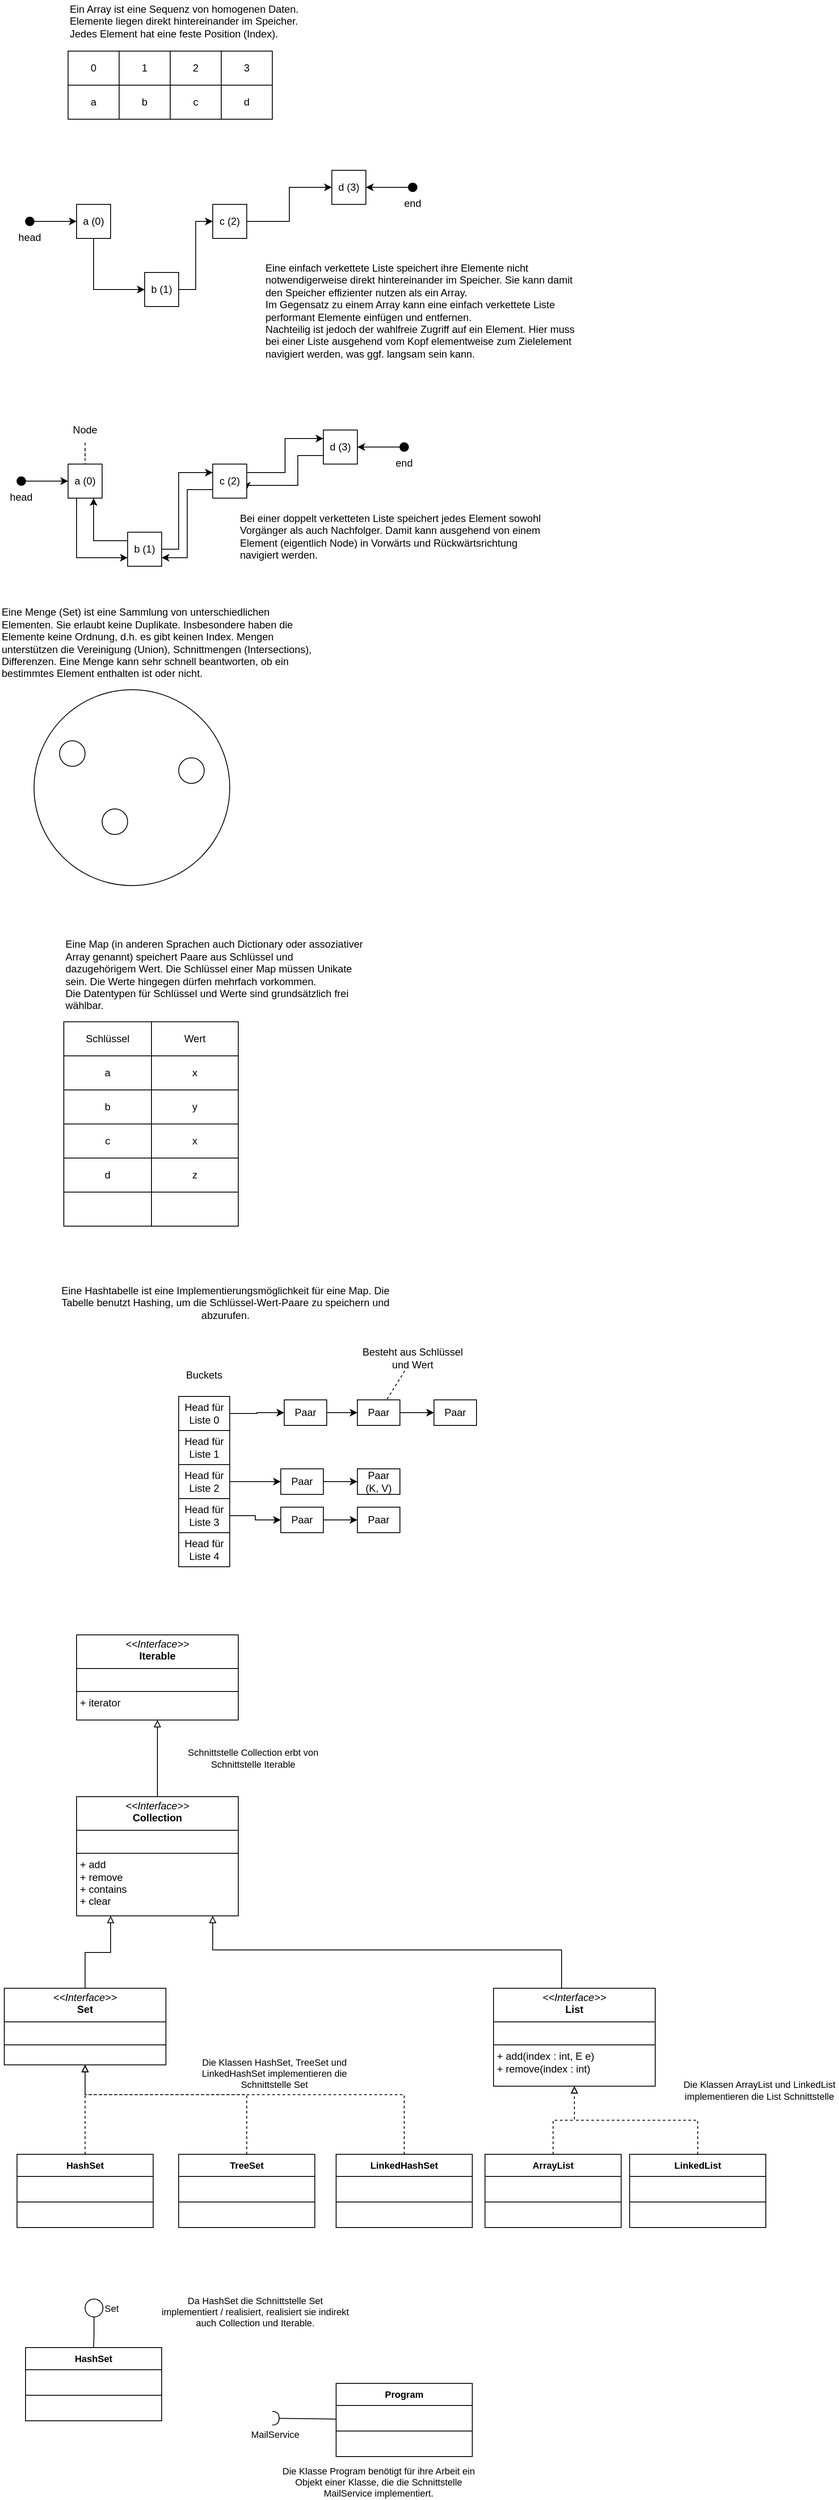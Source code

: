 <mxfile version="24.7.8">
  <diagram name="Seite-1" id="EKNUCpUmMVCQX8C7u6C_">
    <mxGraphModel dx="989" dy="582" grid="1" gridSize="10" guides="1" tooltips="1" connect="1" arrows="1" fold="1" page="1" pageScale="1" pageWidth="827" pageHeight="1169" math="0" shadow="0">
      <root>
        <mxCell id="0" />
        <mxCell id="1" parent="0" />
        <mxCell id="zMDpEvAzNQSjg4yilZek-1" value="" style="shape=table;startSize=0;container=1;collapsible=0;childLayout=tableLayout;" parent="1" vertex="1">
          <mxGeometry x="110" y="140" width="240" height="80" as="geometry" />
        </mxCell>
        <mxCell id="zMDpEvAzNQSjg4yilZek-7" style="shape=tableRow;horizontal=0;startSize=0;swimlaneHead=0;swimlaneBody=0;strokeColor=inherit;top=0;left=0;bottom=0;right=0;collapsible=0;dropTarget=0;fillColor=none;points=[[0,0.5],[1,0.5]];portConstraint=eastwest;" parent="zMDpEvAzNQSjg4yilZek-1" vertex="1">
          <mxGeometry width="240" height="40" as="geometry" />
        </mxCell>
        <mxCell id="zMDpEvAzNQSjg4yilZek-8" value="0" style="shape=partialRectangle;html=1;whiteSpace=wrap;connectable=0;strokeColor=inherit;overflow=hidden;fillColor=none;top=0;left=0;bottom=0;right=0;pointerEvents=1;" parent="zMDpEvAzNQSjg4yilZek-7" vertex="1">
          <mxGeometry width="60" height="40" as="geometry">
            <mxRectangle width="60" height="40" as="alternateBounds" />
          </mxGeometry>
        </mxCell>
        <mxCell id="zMDpEvAzNQSjg4yilZek-9" value="1" style="shape=partialRectangle;html=1;whiteSpace=wrap;connectable=0;strokeColor=inherit;overflow=hidden;fillColor=none;top=0;left=0;bottom=0;right=0;pointerEvents=1;" parent="zMDpEvAzNQSjg4yilZek-7" vertex="1">
          <mxGeometry x="60" width="60" height="40" as="geometry">
            <mxRectangle width="60" height="40" as="alternateBounds" />
          </mxGeometry>
        </mxCell>
        <mxCell id="zMDpEvAzNQSjg4yilZek-10" value="2" style="shape=partialRectangle;html=1;whiteSpace=wrap;connectable=0;strokeColor=inherit;overflow=hidden;fillColor=none;top=0;left=0;bottom=0;right=0;pointerEvents=1;" parent="zMDpEvAzNQSjg4yilZek-7" vertex="1">
          <mxGeometry x="120" width="60" height="40" as="geometry">
            <mxRectangle width="60" height="40" as="alternateBounds" />
          </mxGeometry>
        </mxCell>
        <mxCell id="zMDpEvAzNQSjg4yilZek-11" value="3" style="shape=partialRectangle;html=1;whiteSpace=wrap;connectable=0;strokeColor=inherit;overflow=hidden;fillColor=none;top=0;left=0;bottom=0;right=0;pointerEvents=1;" parent="zMDpEvAzNQSjg4yilZek-7" vertex="1">
          <mxGeometry x="180" width="60" height="40" as="geometry">
            <mxRectangle width="60" height="40" as="alternateBounds" />
          </mxGeometry>
        </mxCell>
        <mxCell id="zMDpEvAzNQSjg4yilZek-2" value="" style="shape=tableRow;horizontal=0;startSize=0;swimlaneHead=0;swimlaneBody=0;strokeColor=inherit;top=0;left=0;bottom=0;right=0;collapsible=0;dropTarget=0;fillColor=none;points=[[0,0.5],[1,0.5]];portConstraint=eastwest;" parent="zMDpEvAzNQSjg4yilZek-1" vertex="1">
          <mxGeometry y="40" width="240" height="40" as="geometry" />
        </mxCell>
        <mxCell id="zMDpEvAzNQSjg4yilZek-3" value="a" style="shape=partialRectangle;html=1;whiteSpace=wrap;connectable=0;strokeColor=inherit;overflow=hidden;fillColor=none;top=0;left=0;bottom=0;right=0;pointerEvents=1;" parent="zMDpEvAzNQSjg4yilZek-2" vertex="1">
          <mxGeometry width="60" height="40" as="geometry">
            <mxRectangle width="60" height="40" as="alternateBounds" />
          </mxGeometry>
        </mxCell>
        <mxCell id="zMDpEvAzNQSjg4yilZek-4" value="b" style="shape=partialRectangle;html=1;whiteSpace=wrap;connectable=0;strokeColor=inherit;overflow=hidden;fillColor=none;top=0;left=0;bottom=0;right=0;pointerEvents=1;" parent="zMDpEvAzNQSjg4yilZek-2" vertex="1">
          <mxGeometry x="60" width="60" height="40" as="geometry">
            <mxRectangle width="60" height="40" as="alternateBounds" />
          </mxGeometry>
        </mxCell>
        <mxCell id="zMDpEvAzNQSjg4yilZek-5" value="c" style="shape=partialRectangle;html=1;whiteSpace=wrap;connectable=0;strokeColor=inherit;overflow=hidden;fillColor=none;top=0;left=0;bottom=0;right=0;pointerEvents=1;" parent="zMDpEvAzNQSjg4yilZek-2" vertex="1">
          <mxGeometry x="120" width="60" height="40" as="geometry">
            <mxRectangle width="60" height="40" as="alternateBounds" />
          </mxGeometry>
        </mxCell>
        <mxCell id="zMDpEvAzNQSjg4yilZek-6" value="d" style="shape=partialRectangle;html=1;whiteSpace=wrap;connectable=0;strokeColor=inherit;overflow=hidden;fillColor=none;top=0;left=0;bottom=0;right=0;pointerEvents=1;" parent="zMDpEvAzNQSjg4yilZek-2" vertex="1">
          <mxGeometry x="180" width="60" height="40" as="geometry">
            <mxRectangle width="60" height="40" as="alternateBounds" />
          </mxGeometry>
        </mxCell>
        <mxCell id="zMDpEvAzNQSjg4yilZek-12" value="Ein Array ist eine Sequenz von homogenen Daten.&lt;div&gt;Elemente liegen direkt hintereinander im Speicher.&lt;/div&gt;&lt;div&gt;Jedes Element hat eine feste Position (Index).&lt;/div&gt;" style="text;html=1;align=left;verticalAlign=middle;whiteSpace=wrap;rounded=0;" parent="1" vertex="1">
          <mxGeometry x="110" y="80" width="370" height="50" as="geometry" />
        </mxCell>
        <mxCell id="zMDpEvAzNQSjg4yilZek-13" value="a (0)" style="whiteSpace=wrap;html=1;aspect=fixed;" parent="1" vertex="1">
          <mxGeometry x="120" y="320" width="40" height="40" as="geometry" />
        </mxCell>
        <mxCell id="zMDpEvAzNQSjg4yilZek-14" value="d (3)" style="whiteSpace=wrap;html=1;aspect=fixed;" parent="1" vertex="1">
          <mxGeometry x="420" y="280" width="40" height="40" as="geometry" />
        </mxCell>
        <mxCell id="zMDpEvAzNQSjg4yilZek-19" style="edgeStyle=orthogonalEdgeStyle;rounded=0;orthogonalLoop=1;jettySize=auto;html=1;entryX=0;entryY=0.5;entryDx=0;entryDy=0;" parent="1" source="zMDpEvAzNQSjg4yilZek-15" target="zMDpEvAzNQSjg4yilZek-14" edge="1">
          <mxGeometry relative="1" as="geometry" />
        </mxCell>
        <mxCell id="zMDpEvAzNQSjg4yilZek-15" value="c (2)" style="whiteSpace=wrap;html=1;aspect=fixed;" parent="1" vertex="1">
          <mxGeometry x="280" y="320" width="40" height="40" as="geometry" />
        </mxCell>
        <mxCell id="zMDpEvAzNQSjg4yilZek-18" style="edgeStyle=orthogonalEdgeStyle;rounded=0;orthogonalLoop=1;jettySize=auto;html=1;entryX=0;entryY=0.5;entryDx=0;entryDy=0;" parent="1" source="zMDpEvAzNQSjg4yilZek-16" target="zMDpEvAzNQSjg4yilZek-15" edge="1">
          <mxGeometry relative="1" as="geometry" />
        </mxCell>
        <mxCell id="zMDpEvAzNQSjg4yilZek-16" value="b (1)" style="whiteSpace=wrap;html=1;aspect=fixed;" parent="1" vertex="1">
          <mxGeometry x="200" y="400" width="40" height="40" as="geometry" />
        </mxCell>
        <mxCell id="zMDpEvAzNQSjg4yilZek-17" value="" style="endArrow=classic;html=1;rounded=0;exitX=0.5;exitY=1;exitDx=0;exitDy=0;entryX=0;entryY=0.5;entryDx=0;entryDy=0;edgeStyle=orthogonalEdgeStyle;" parent="1" source="zMDpEvAzNQSjg4yilZek-13" target="zMDpEvAzNQSjg4yilZek-16" edge="1">
          <mxGeometry width="50" height="50" relative="1" as="geometry">
            <mxPoint x="190" y="350" as="sourcePoint" />
            <mxPoint x="240" y="300" as="targetPoint" />
          </mxGeometry>
        </mxCell>
        <mxCell id="zMDpEvAzNQSjg4yilZek-21" style="edgeStyle=orthogonalEdgeStyle;rounded=0;orthogonalLoop=1;jettySize=auto;html=1;" parent="1" source="zMDpEvAzNQSjg4yilZek-20" target="zMDpEvAzNQSjg4yilZek-13" edge="1">
          <mxGeometry relative="1" as="geometry" />
        </mxCell>
        <mxCell id="zMDpEvAzNQSjg4yilZek-20" value="head" style="ellipse;whiteSpace=wrap;html=1;aspect=fixed;fillColor=#000000;verticalAlign=top;labelPosition=center;verticalLabelPosition=bottom;align=center;" parent="1" vertex="1">
          <mxGeometry x="60" y="335" width="10" height="10" as="geometry" />
        </mxCell>
        <mxCell id="zMDpEvAzNQSjg4yilZek-22" value="Eine einfach verkettete Liste speichert ihre Elemente nicht notwendigerweise direkt hintereinander im Speicher. Sie kann damit den Speicher effizienter nutzen als ein Array.&lt;div&gt;Im Gegensatz zu einem Array kann eine einfach verkettete Liste performant Elemente einfügen und entfernen.&lt;/div&gt;&lt;div&gt;Nachteilig ist jedoch der wahlfreie Zugriff auf ein Element. Hier muss bei einer Liste ausgehend vom Kopf elementweise zum Zielelement navigiert werden, was ggf. langsam sein kann.&lt;/div&gt;" style="text;html=1;align=left;verticalAlign=middle;whiteSpace=wrap;rounded=0;" parent="1" vertex="1">
          <mxGeometry x="340" y="380" width="370" height="130" as="geometry" />
        </mxCell>
        <mxCell id="zMDpEvAzNQSjg4yilZek-24" style="edgeStyle=orthogonalEdgeStyle;rounded=0;orthogonalLoop=1;jettySize=auto;html=1;" parent="1" source="zMDpEvAzNQSjg4yilZek-23" target="zMDpEvAzNQSjg4yilZek-14" edge="1">
          <mxGeometry relative="1" as="geometry" />
        </mxCell>
        <mxCell id="zMDpEvAzNQSjg4yilZek-23" value="end" style="ellipse;whiteSpace=wrap;html=1;aspect=fixed;fillColor=#000000;verticalAlign=top;labelPosition=center;verticalLabelPosition=bottom;align=center;" parent="1" vertex="1">
          <mxGeometry x="510" y="295" width="10" height="10" as="geometry" />
        </mxCell>
        <mxCell id="zMDpEvAzNQSjg4yilZek-26" value="a (0)" style="whiteSpace=wrap;html=1;aspect=fixed;" parent="1" vertex="1">
          <mxGeometry x="110" y="625" width="40" height="40" as="geometry" />
        </mxCell>
        <mxCell id="zMDpEvAzNQSjg4yilZek-39" style="edgeStyle=orthogonalEdgeStyle;rounded=0;orthogonalLoop=1;jettySize=auto;html=1;exitX=0;exitY=0.75;exitDx=0;exitDy=0;entryX=1;entryY=0.75;entryDx=0;entryDy=0;" parent="1" source="zMDpEvAzNQSjg4yilZek-27" target="zMDpEvAzNQSjg4yilZek-29" edge="1">
          <mxGeometry relative="1" as="geometry">
            <Array as="points">
              <mxPoint x="380" y="615" />
              <mxPoint x="380" y="650" />
              <mxPoint x="320" y="650" />
            </Array>
          </mxGeometry>
        </mxCell>
        <mxCell id="zMDpEvAzNQSjg4yilZek-27" value="d (3)" style="whiteSpace=wrap;html=1;aspect=fixed;" parent="1" vertex="1">
          <mxGeometry x="410" y="585" width="40" height="40" as="geometry" />
        </mxCell>
        <mxCell id="zMDpEvAzNQSjg4yilZek-28" style="edgeStyle=orthogonalEdgeStyle;rounded=0;orthogonalLoop=1;jettySize=auto;html=1;entryX=0;entryY=0.25;entryDx=0;entryDy=0;exitX=1;exitY=0.25;exitDx=0;exitDy=0;" parent="1" source="zMDpEvAzNQSjg4yilZek-29" target="zMDpEvAzNQSjg4yilZek-27" edge="1">
          <mxGeometry relative="1" as="geometry" />
        </mxCell>
        <mxCell id="zMDpEvAzNQSjg4yilZek-38" style="edgeStyle=orthogonalEdgeStyle;rounded=0;orthogonalLoop=1;jettySize=auto;html=1;exitX=0;exitY=0.75;exitDx=0;exitDy=0;entryX=1;entryY=0.75;entryDx=0;entryDy=0;" parent="1" source="zMDpEvAzNQSjg4yilZek-29" target="zMDpEvAzNQSjg4yilZek-31" edge="1">
          <mxGeometry relative="1" as="geometry" />
        </mxCell>
        <mxCell id="zMDpEvAzNQSjg4yilZek-29" value="c (2)" style="whiteSpace=wrap;html=1;aspect=fixed;" parent="1" vertex="1">
          <mxGeometry x="280" y="625" width="40" height="40" as="geometry" />
        </mxCell>
        <mxCell id="zMDpEvAzNQSjg4yilZek-30" style="edgeStyle=orthogonalEdgeStyle;rounded=0;orthogonalLoop=1;jettySize=auto;html=1;entryX=0;entryY=0.25;entryDx=0;entryDy=0;" parent="1" source="zMDpEvAzNQSjg4yilZek-31" target="zMDpEvAzNQSjg4yilZek-29" edge="1">
          <mxGeometry relative="1" as="geometry">
            <Array as="points">
              <mxPoint x="240" y="725" />
              <mxPoint x="240" y="635" />
            </Array>
          </mxGeometry>
        </mxCell>
        <mxCell id="zMDpEvAzNQSjg4yilZek-37" style="edgeStyle=orthogonalEdgeStyle;rounded=0;orthogonalLoop=1;jettySize=auto;html=1;exitX=0;exitY=0.25;exitDx=0;exitDy=0;entryX=0.75;entryY=1;entryDx=0;entryDy=0;" parent="1" source="zMDpEvAzNQSjg4yilZek-31" target="zMDpEvAzNQSjg4yilZek-26" edge="1">
          <mxGeometry relative="1" as="geometry" />
        </mxCell>
        <mxCell id="zMDpEvAzNQSjg4yilZek-31" value="b (1)" style="whiteSpace=wrap;html=1;aspect=fixed;" parent="1" vertex="1">
          <mxGeometry x="180" y="705" width="40" height="40" as="geometry" />
        </mxCell>
        <mxCell id="zMDpEvAzNQSjg4yilZek-32" value="" style="endArrow=classic;html=1;rounded=0;exitX=0.25;exitY=1;exitDx=0;exitDy=0;entryX=0;entryY=0.75;entryDx=0;entryDy=0;edgeStyle=orthogonalEdgeStyle;" parent="1" source="zMDpEvAzNQSjg4yilZek-26" target="zMDpEvAzNQSjg4yilZek-31" edge="1">
          <mxGeometry width="50" height="50" relative="1" as="geometry">
            <mxPoint x="180" y="655" as="sourcePoint" />
            <mxPoint x="230" y="605" as="targetPoint" />
          </mxGeometry>
        </mxCell>
        <mxCell id="zMDpEvAzNQSjg4yilZek-33" style="edgeStyle=orthogonalEdgeStyle;rounded=0;orthogonalLoop=1;jettySize=auto;html=1;" parent="1" source="zMDpEvAzNQSjg4yilZek-34" target="zMDpEvAzNQSjg4yilZek-26" edge="1">
          <mxGeometry relative="1" as="geometry" />
        </mxCell>
        <mxCell id="zMDpEvAzNQSjg4yilZek-34" value="head" style="ellipse;whiteSpace=wrap;html=1;aspect=fixed;fillColor=#000000;verticalAlign=top;labelPosition=center;verticalLabelPosition=bottom;align=center;" parent="1" vertex="1">
          <mxGeometry x="50" y="640" width="10" height="10" as="geometry" />
        </mxCell>
        <mxCell id="zMDpEvAzNQSjg4yilZek-35" style="edgeStyle=orthogonalEdgeStyle;rounded=0;orthogonalLoop=1;jettySize=auto;html=1;" parent="1" source="zMDpEvAzNQSjg4yilZek-36" target="zMDpEvAzNQSjg4yilZek-27" edge="1">
          <mxGeometry relative="1" as="geometry" />
        </mxCell>
        <mxCell id="zMDpEvAzNQSjg4yilZek-36" value="end" style="ellipse;whiteSpace=wrap;html=1;aspect=fixed;fillColor=#000000;verticalAlign=top;labelPosition=center;verticalLabelPosition=bottom;align=center;" parent="1" vertex="1">
          <mxGeometry x="500" y="600" width="10" height="10" as="geometry" />
        </mxCell>
        <mxCell id="zMDpEvAzNQSjg4yilZek-40" value="Bei einer doppelt verketteten Liste speichert jedes Element sowohl Vorgänger als auch Nachfolger. Damit kann ausgehend von einem Element (eigentlich Node) in Vorwärts und Rückwärtsrichtung navigiert werden." style="text;html=1;align=left;verticalAlign=middle;whiteSpace=wrap;rounded=0;" parent="1" vertex="1">
          <mxGeometry x="310" y="670" width="370" height="80" as="geometry" />
        </mxCell>
        <mxCell id="zMDpEvAzNQSjg4yilZek-42" style="edgeStyle=orthogonalEdgeStyle;rounded=0;orthogonalLoop=1;jettySize=auto;html=1;dashed=1;endArrow=none;endFill=0;" parent="1" source="zMDpEvAzNQSjg4yilZek-41" target="zMDpEvAzNQSjg4yilZek-26" edge="1">
          <mxGeometry relative="1" as="geometry" />
        </mxCell>
        <mxCell id="zMDpEvAzNQSjg4yilZek-41" value="Node" style="text;html=1;align=center;verticalAlign=middle;whiteSpace=wrap;rounded=0;" parent="1" vertex="1">
          <mxGeometry x="100" y="570" width="60" height="30" as="geometry" />
        </mxCell>
        <mxCell id="zMDpEvAzNQSjg4yilZek-43" value="" style="ellipse;whiteSpace=wrap;html=1;aspect=fixed;" parent="1" vertex="1">
          <mxGeometry x="70" y="890" width="230" height="230" as="geometry" />
        </mxCell>
        <mxCell id="zMDpEvAzNQSjg4yilZek-44" value="" style="ellipse;whiteSpace=wrap;html=1;aspect=fixed;" parent="1" vertex="1">
          <mxGeometry x="100" y="950" width="30" height="30" as="geometry" />
        </mxCell>
        <mxCell id="zMDpEvAzNQSjg4yilZek-45" value="" style="ellipse;whiteSpace=wrap;html=1;aspect=fixed;" parent="1" vertex="1">
          <mxGeometry x="150" y="1030" width="30" height="30" as="geometry" />
        </mxCell>
        <mxCell id="zMDpEvAzNQSjg4yilZek-46" value="" style="ellipse;whiteSpace=wrap;html=1;aspect=fixed;" parent="1" vertex="1">
          <mxGeometry x="240" y="970" width="30" height="30" as="geometry" />
        </mxCell>
        <mxCell id="zMDpEvAzNQSjg4yilZek-47" value="Eine Menge (Set) ist eine Sammlung von unterschiedlichen Elementen. Sie erlaubt keine Duplikate. Insbesondere haben die Elemente keine Ordnung, d.h. es gibt keinen Index. Mengen unterstützen die Vereinigung (Union), Schnittmengen (Intersections), Differenzen. Eine Menge kann sehr schnell beantworten, ob ein bestimmtes Element enthalten ist oder nicht." style="text;html=1;align=left;verticalAlign=middle;whiteSpace=wrap;rounded=0;" parent="1" vertex="1">
          <mxGeometry x="30" y="790" width="370" height="90" as="geometry" />
        </mxCell>
        <mxCell id="zMDpEvAzNQSjg4yilZek-48" value="" style="shape=table;startSize=0;container=1;collapsible=0;childLayout=tableLayout;" parent="1" vertex="1">
          <mxGeometry x="105" y="1280" width="205" height="240" as="geometry" />
        </mxCell>
        <mxCell id="zMDpEvAzNQSjg4yilZek-49" value="" style="shape=tableRow;horizontal=0;startSize=0;swimlaneHead=0;swimlaneBody=0;strokeColor=inherit;top=0;left=0;bottom=0;right=0;collapsible=0;dropTarget=0;fillColor=none;points=[[0,0.5],[1,0.5]];portConstraint=eastwest;" parent="zMDpEvAzNQSjg4yilZek-48" vertex="1">
          <mxGeometry width="205" height="40" as="geometry" />
        </mxCell>
        <mxCell id="zMDpEvAzNQSjg4yilZek-50" value="Schlüssel" style="shape=partialRectangle;html=1;whiteSpace=wrap;connectable=0;strokeColor=inherit;overflow=hidden;fillColor=none;top=0;left=0;bottom=0;right=0;pointerEvents=1;" parent="zMDpEvAzNQSjg4yilZek-49" vertex="1">
          <mxGeometry width="103" height="40" as="geometry">
            <mxRectangle width="103" height="40" as="alternateBounds" />
          </mxGeometry>
        </mxCell>
        <mxCell id="zMDpEvAzNQSjg4yilZek-51" value="Wert" style="shape=partialRectangle;html=1;whiteSpace=wrap;connectable=0;strokeColor=inherit;overflow=hidden;fillColor=none;top=0;left=0;bottom=0;right=0;pointerEvents=1;" parent="zMDpEvAzNQSjg4yilZek-49" vertex="1">
          <mxGeometry x="103" width="102" height="40" as="geometry">
            <mxRectangle width="102" height="40" as="alternateBounds" />
          </mxGeometry>
        </mxCell>
        <mxCell id="zMDpEvAzNQSjg4yilZek-52" value="" style="shape=tableRow;horizontal=0;startSize=0;swimlaneHead=0;swimlaneBody=0;strokeColor=inherit;top=0;left=0;bottom=0;right=0;collapsible=0;dropTarget=0;fillColor=none;points=[[0,0.5],[1,0.5]];portConstraint=eastwest;" parent="zMDpEvAzNQSjg4yilZek-48" vertex="1">
          <mxGeometry y="40" width="205" height="40" as="geometry" />
        </mxCell>
        <mxCell id="zMDpEvAzNQSjg4yilZek-53" value="a" style="shape=partialRectangle;html=1;whiteSpace=wrap;connectable=0;strokeColor=inherit;overflow=hidden;fillColor=none;top=0;left=0;bottom=0;right=0;pointerEvents=1;" parent="zMDpEvAzNQSjg4yilZek-52" vertex="1">
          <mxGeometry width="103" height="40" as="geometry">
            <mxRectangle width="103" height="40" as="alternateBounds" />
          </mxGeometry>
        </mxCell>
        <mxCell id="zMDpEvAzNQSjg4yilZek-54" value="x" style="shape=partialRectangle;html=1;whiteSpace=wrap;connectable=0;strokeColor=inherit;overflow=hidden;fillColor=none;top=0;left=0;bottom=0;right=0;pointerEvents=1;" parent="zMDpEvAzNQSjg4yilZek-52" vertex="1">
          <mxGeometry x="103" width="102" height="40" as="geometry">
            <mxRectangle width="102" height="40" as="alternateBounds" />
          </mxGeometry>
        </mxCell>
        <mxCell id="zMDpEvAzNQSjg4yilZek-55" value="" style="shape=tableRow;horizontal=0;startSize=0;swimlaneHead=0;swimlaneBody=0;strokeColor=inherit;top=0;left=0;bottom=0;right=0;collapsible=0;dropTarget=0;fillColor=none;points=[[0,0.5],[1,0.5]];portConstraint=eastwest;" parent="zMDpEvAzNQSjg4yilZek-48" vertex="1">
          <mxGeometry y="80" width="205" height="40" as="geometry" />
        </mxCell>
        <mxCell id="zMDpEvAzNQSjg4yilZek-56" value="b" style="shape=partialRectangle;html=1;whiteSpace=wrap;connectable=0;strokeColor=inherit;overflow=hidden;fillColor=none;top=0;left=0;bottom=0;right=0;pointerEvents=1;" parent="zMDpEvAzNQSjg4yilZek-55" vertex="1">
          <mxGeometry width="103" height="40" as="geometry">
            <mxRectangle width="103" height="40" as="alternateBounds" />
          </mxGeometry>
        </mxCell>
        <mxCell id="zMDpEvAzNQSjg4yilZek-57" value="y" style="shape=partialRectangle;html=1;whiteSpace=wrap;connectable=0;strokeColor=inherit;overflow=hidden;fillColor=none;top=0;left=0;bottom=0;right=0;pointerEvents=1;" parent="zMDpEvAzNQSjg4yilZek-55" vertex="1">
          <mxGeometry x="103" width="102" height="40" as="geometry">
            <mxRectangle width="102" height="40" as="alternateBounds" />
          </mxGeometry>
        </mxCell>
        <mxCell id="zMDpEvAzNQSjg4yilZek-58" value="" style="shape=tableRow;horizontal=0;startSize=0;swimlaneHead=0;swimlaneBody=0;strokeColor=inherit;top=0;left=0;bottom=0;right=0;collapsible=0;dropTarget=0;fillColor=none;points=[[0,0.5],[1,0.5]];portConstraint=eastwest;" parent="zMDpEvAzNQSjg4yilZek-48" vertex="1">
          <mxGeometry y="120" width="205" height="40" as="geometry" />
        </mxCell>
        <mxCell id="zMDpEvAzNQSjg4yilZek-59" value="c" style="shape=partialRectangle;html=1;whiteSpace=wrap;connectable=0;strokeColor=inherit;overflow=hidden;fillColor=none;top=0;left=0;bottom=0;right=0;pointerEvents=1;" parent="zMDpEvAzNQSjg4yilZek-58" vertex="1">
          <mxGeometry width="103" height="40" as="geometry">
            <mxRectangle width="103" height="40" as="alternateBounds" />
          </mxGeometry>
        </mxCell>
        <mxCell id="zMDpEvAzNQSjg4yilZek-60" value="x" style="shape=partialRectangle;html=1;whiteSpace=wrap;connectable=0;strokeColor=inherit;overflow=hidden;fillColor=none;top=0;left=0;bottom=0;right=0;pointerEvents=1;" parent="zMDpEvAzNQSjg4yilZek-58" vertex="1">
          <mxGeometry x="103" width="102" height="40" as="geometry">
            <mxRectangle width="102" height="40" as="alternateBounds" />
          </mxGeometry>
        </mxCell>
        <mxCell id="zMDpEvAzNQSjg4yilZek-61" value="" style="shape=tableRow;horizontal=0;startSize=0;swimlaneHead=0;swimlaneBody=0;strokeColor=inherit;top=0;left=0;bottom=0;right=0;collapsible=0;dropTarget=0;fillColor=none;points=[[0,0.5],[1,0.5]];portConstraint=eastwest;" parent="zMDpEvAzNQSjg4yilZek-48" vertex="1">
          <mxGeometry y="160" width="205" height="40" as="geometry" />
        </mxCell>
        <mxCell id="zMDpEvAzNQSjg4yilZek-62" value="d" style="shape=partialRectangle;html=1;whiteSpace=wrap;connectable=0;strokeColor=inherit;overflow=hidden;fillColor=none;top=0;left=0;bottom=0;right=0;pointerEvents=1;" parent="zMDpEvAzNQSjg4yilZek-61" vertex="1">
          <mxGeometry width="103" height="40" as="geometry">
            <mxRectangle width="103" height="40" as="alternateBounds" />
          </mxGeometry>
        </mxCell>
        <mxCell id="zMDpEvAzNQSjg4yilZek-63" value="z" style="shape=partialRectangle;html=1;whiteSpace=wrap;connectable=0;strokeColor=inherit;overflow=hidden;fillColor=none;top=0;left=0;bottom=0;right=0;pointerEvents=1;" parent="zMDpEvAzNQSjg4yilZek-61" vertex="1">
          <mxGeometry x="103" width="102" height="40" as="geometry">
            <mxRectangle width="102" height="40" as="alternateBounds" />
          </mxGeometry>
        </mxCell>
        <mxCell id="zMDpEvAzNQSjg4yilZek-64" value="" style="shape=tableRow;horizontal=0;startSize=0;swimlaneHead=0;swimlaneBody=0;strokeColor=inherit;top=0;left=0;bottom=0;right=0;collapsible=0;dropTarget=0;fillColor=none;points=[[0,0.5],[1,0.5]];portConstraint=eastwest;" parent="zMDpEvAzNQSjg4yilZek-48" vertex="1">
          <mxGeometry y="200" width="205" height="40" as="geometry" />
        </mxCell>
        <mxCell id="zMDpEvAzNQSjg4yilZek-65" value="" style="shape=partialRectangle;html=1;whiteSpace=wrap;connectable=0;strokeColor=inherit;overflow=hidden;fillColor=none;top=0;left=0;bottom=0;right=0;pointerEvents=1;" parent="zMDpEvAzNQSjg4yilZek-64" vertex="1">
          <mxGeometry width="103" height="40" as="geometry">
            <mxRectangle width="103" height="40" as="alternateBounds" />
          </mxGeometry>
        </mxCell>
        <mxCell id="zMDpEvAzNQSjg4yilZek-66" value="" style="shape=partialRectangle;html=1;whiteSpace=wrap;connectable=0;strokeColor=inherit;overflow=hidden;fillColor=none;top=0;left=0;bottom=0;right=0;pointerEvents=1;" parent="zMDpEvAzNQSjg4yilZek-64" vertex="1">
          <mxGeometry x="103" width="102" height="40" as="geometry">
            <mxRectangle width="102" height="40" as="alternateBounds" />
          </mxGeometry>
        </mxCell>
        <mxCell id="zMDpEvAzNQSjg4yilZek-67" value="Eine Map (in anderen Sprachen auch Dictionary oder assoziativer Array genannt) speichert Paare aus Schlüssel und dazugehörigem Wert. Die Schlüssel einer Map müssen Unikate sein. Die Werte hingegen dürfen mehrfach vorkommen.&lt;div&gt;Die Datentypen für Schlüssel und Werte sind grundsätzlich frei wählbar.&lt;/div&gt;" style="text;html=1;align=left;verticalAlign=middle;whiteSpace=wrap;rounded=0;" parent="1" vertex="1">
          <mxGeometry x="105" y="1180" width="355" height="90" as="geometry" />
        </mxCell>
        <mxCell id="zMDpEvAzNQSjg4yilZek-68" value="Eine Hashtabelle ist eine Implementierungsmöglichkeit für eine Map. Die Tabelle benutzt Hashing, um die Schlüssel-Wert-Paare zu speichern und abzurufen." style="text;html=1;align=center;verticalAlign=middle;whiteSpace=wrap;rounded=0;" parent="1" vertex="1">
          <mxGeometry x="90" y="1580" width="410" height="60" as="geometry" />
        </mxCell>
        <mxCell id="zMDpEvAzNQSjg4yilZek-70" value="" style="shape=table;startSize=0;container=1;collapsible=0;childLayout=tableLayout;" parent="1" vertex="1">
          <mxGeometry x="240" y="1720" width="60" height="200" as="geometry" />
        </mxCell>
        <mxCell id="zMDpEvAzNQSjg4yilZek-71" value="" style="shape=tableRow;horizontal=0;startSize=0;swimlaneHead=0;swimlaneBody=0;strokeColor=inherit;top=0;left=0;bottom=0;right=0;collapsible=0;dropTarget=0;fillColor=none;points=[[0,0.5],[1,0.5]];portConstraint=eastwest;" parent="zMDpEvAzNQSjg4yilZek-70" vertex="1">
          <mxGeometry width="60" height="40" as="geometry" />
        </mxCell>
        <mxCell id="zMDpEvAzNQSjg4yilZek-72" value="Head für Liste 0" style="shape=partialRectangle;html=1;whiteSpace=wrap;connectable=0;strokeColor=inherit;overflow=hidden;fillColor=none;top=0;left=0;bottom=0;right=0;pointerEvents=1;" parent="zMDpEvAzNQSjg4yilZek-71" vertex="1">
          <mxGeometry width="60" height="40" as="geometry">
            <mxRectangle width="60" height="40" as="alternateBounds" />
          </mxGeometry>
        </mxCell>
        <mxCell id="zMDpEvAzNQSjg4yilZek-73" value="" style="shape=tableRow;horizontal=0;startSize=0;swimlaneHead=0;swimlaneBody=0;strokeColor=inherit;top=0;left=0;bottom=0;right=0;collapsible=0;dropTarget=0;fillColor=none;points=[[0,0.5],[1,0.5]];portConstraint=eastwest;" parent="zMDpEvAzNQSjg4yilZek-70" vertex="1">
          <mxGeometry y="40" width="60" height="40" as="geometry" />
        </mxCell>
        <mxCell id="zMDpEvAzNQSjg4yilZek-74" value="Head für Liste 1" style="shape=partialRectangle;html=1;whiteSpace=wrap;connectable=0;strokeColor=inherit;overflow=hidden;fillColor=none;top=0;left=0;bottom=0;right=0;pointerEvents=1;" parent="zMDpEvAzNQSjg4yilZek-73" vertex="1">
          <mxGeometry width="60" height="40" as="geometry">
            <mxRectangle width="60" height="40" as="alternateBounds" />
          </mxGeometry>
        </mxCell>
        <mxCell id="zMDpEvAzNQSjg4yilZek-75" value="" style="shape=tableRow;horizontal=0;startSize=0;swimlaneHead=0;swimlaneBody=0;strokeColor=inherit;top=0;left=0;bottom=0;right=0;collapsible=0;dropTarget=0;fillColor=none;points=[[0,0.5],[1,0.5]];portConstraint=eastwest;" parent="zMDpEvAzNQSjg4yilZek-70" vertex="1">
          <mxGeometry y="80" width="60" height="40" as="geometry" />
        </mxCell>
        <mxCell id="zMDpEvAzNQSjg4yilZek-76" value="Head für Liste 2" style="shape=partialRectangle;html=1;whiteSpace=wrap;connectable=0;strokeColor=inherit;overflow=hidden;fillColor=none;top=0;left=0;bottom=0;right=0;pointerEvents=1;" parent="zMDpEvAzNQSjg4yilZek-75" vertex="1">
          <mxGeometry width="60" height="40" as="geometry">
            <mxRectangle width="60" height="40" as="alternateBounds" />
          </mxGeometry>
        </mxCell>
        <mxCell id="zMDpEvAzNQSjg4yilZek-77" value="" style="shape=tableRow;horizontal=0;startSize=0;swimlaneHead=0;swimlaneBody=0;strokeColor=inherit;top=0;left=0;bottom=0;right=0;collapsible=0;dropTarget=0;fillColor=none;points=[[0,0.5],[1,0.5]];portConstraint=eastwest;" parent="zMDpEvAzNQSjg4yilZek-70" vertex="1">
          <mxGeometry y="120" width="60" height="40" as="geometry" />
        </mxCell>
        <mxCell id="zMDpEvAzNQSjg4yilZek-78" value="Head für Liste 3" style="shape=partialRectangle;html=1;whiteSpace=wrap;connectable=0;strokeColor=inherit;overflow=hidden;fillColor=none;top=0;left=0;bottom=0;right=0;pointerEvents=1;" parent="zMDpEvAzNQSjg4yilZek-77" vertex="1">
          <mxGeometry width="60" height="40" as="geometry">
            <mxRectangle width="60" height="40" as="alternateBounds" />
          </mxGeometry>
        </mxCell>
        <mxCell id="zMDpEvAzNQSjg4yilZek-79" value="" style="shape=tableRow;horizontal=0;startSize=0;swimlaneHead=0;swimlaneBody=0;strokeColor=inherit;top=0;left=0;bottom=0;right=0;collapsible=0;dropTarget=0;fillColor=none;points=[[0,0.5],[1,0.5]];portConstraint=eastwest;" parent="zMDpEvAzNQSjg4yilZek-70" vertex="1">
          <mxGeometry y="160" width="60" height="40" as="geometry" />
        </mxCell>
        <mxCell id="zMDpEvAzNQSjg4yilZek-80" value="Head für Liste 4" style="shape=partialRectangle;html=1;whiteSpace=wrap;connectable=0;strokeColor=inherit;overflow=hidden;fillColor=none;top=0;left=0;bottom=0;right=0;pointerEvents=1;" parent="zMDpEvAzNQSjg4yilZek-79" vertex="1">
          <mxGeometry width="60" height="40" as="geometry">
            <mxRectangle width="60" height="40" as="alternateBounds" />
          </mxGeometry>
        </mxCell>
        <mxCell id="zMDpEvAzNQSjg4yilZek-81" value="Buckets" style="text;html=1;align=center;verticalAlign=middle;whiteSpace=wrap;rounded=0;" parent="1" vertex="1">
          <mxGeometry x="240" y="1680" width="60" height="30" as="geometry" />
        </mxCell>
        <mxCell id="zMDpEvAzNQSjg4yilZek-86" style="edgeStyle=orthogonalEdgeStyle;rounded=0;orthogonalLoop=1;jettySize=auto;html=1;" parent="1" source="zMDpEvAzNQSjg4yilZek-82" target="zMDpEvAzNQSjg4yilZek-83" edge="1">
          <mxGeometry relative="1" as="geometry" />
        </mxCell>
        <mxCell id="zMDpEvAzNQSjg4yilZek-82" value="Paar" style="rounded=0;whiteSpace=wrap;html=1;" parent="1" vertex="1">
          <mxGeometry x="364" y="1724" width="50" height="30" as="geometry" />
        </mxCell>
        <mxCell id="zMDpEvAzNQSjg4yilZek-87" style="edgeStyle=orthogonalEdgeStyle;rounded=0;orthogonalLoop=1;jettySize=auto;html=1;" parent="1" source="zMDpEvAzNQSjg4yilZek-83" target="zMDpEvAzNQSjg4yilZek-84" edge="1">
          <mxGeometry relative="1" as="geometry" />
        </mxCell>
        <mxCell id="zMDpEvAzNQSjg4yilZek-83" value="Paar" style="rounded=0;whiteSpace=wrap;html=1;" parent="1" vertex="1">
          <mxGeometry x="450" y="1724" width="50" height="30" as="geometry" />
        </mxCell>
        <mxCell id="zMDpEvAzNQSjg4yilZek-84" value="Paar" style="rounded=0;whiteSpace=wrap;html=1;" parent="1" vertex="1">
          <mxGeometry x="540" y="1724" width="50" height="30" as="geometry" />
        </mxCell>
        <mxCell id="zMDpEvAzNQSjg4yilZek-85" style="edgeStyle=orthogonalEdgeStyle;rounded=0;orthogonalLoop=1;jettySize=auto;html=1;entryX=0;entryY=0.5;entryDx=0;entryDy=0;" parent="1" source="zMDpEvAzNQSjg4yilZek-71" target="zMDpEvAzNQSjg4yilZek-82" edge="1">
          <mxGeometry relative="1" as="geometry" />
        </mxCell>
        <mxCell id="zMDpEvAzNQSjg4yilZek-89" style="rounded=0;orthogonalLoop=1;jettySize=auto;html=1;dashed=1;endArrow=none;endFill=0;" parent="1" source="zMDpEvAzNQSjg4yilZek-88" target="zMDpEvAzNQSjg4yilZek-83" edge="1">
          <mxGeometry relative="1" as="geometry" />
        </mxCell>
        <mxCell id="zMDpEvAzNQSjg4yilZek-88" value="Besteht aus Schlüssel und Wert" style="text;html=1;align=center;verticalAlign=middle;whiteSpace=wrap;rounded=0;" parent="1" vertex="1">
          <mxGeometry x="450" y="1660" width="130" height="30" as="geometry" />
        </mxCell>
        <mxCell id="zMDpEvAzNQSjg4yilZek-97" style="edgeStyle=orthogonalEdgeStyle;rounded=0;orthogonalLoop=1;jettySize=auto;html=1;" parent="1" source="zMDpEvAzNQSjg4yilZek-90" target="zMDpEvAzNQSjg4yilZek-96" edge="1">
          <mxGeometry relative="1" as="geometry" />
        </mxCell>
        <mxCell id="zMDpEvAzNQSjg4yilZek-90" value="Paar" style="rounded=0;whiteSpace=wrap;html=1;" parent="1" vertex="1">
          <mxGeometry x="360" y="1805" width="50" height="30" as="geometry" />
        </mxCell>
        <mxCell id="zMDpEvAzNQSjg4yilZek-95" style="edgeStyle=orthogonalEdgeStyle;rounded=0;orthogonalLoop=1;jettySize=auto;html=1;" parent="1" source="zMDpEvAzNQSjg4yilZek-91" target="zMDpEvAzNQSjg4yilZek-92" edge="1">
          <mxGeometry relative="1" as="geometry" />
        </mxCell>
        <mxCell id="zMDpEvAzNQSjg4yilZek-91" value="Paar" style="rounded=0;whiteSpace=wrap;html=1;" parent="1" vertex="1">
          <mxGeometry x="360" y="1850" width="50" height="30" as="geometry" />
        </mxCell>
        <mxCell id="zMDpEvAzNQSjg4yilZek-92" value="Paar" style="rounded=0;whiteSpace=wrap;html=1;" parent="1" vertex="1">
          <mxGeometry x="450" y="1850" width="50" height="30" as="geometry" />
        </mxCell>
        <mxCell id="zMDpEvAzNQSjg4yilZek-93" style="edgeStyle=orthogonalEdgeStyle;rounded=0;orthogonalLoop=1;jettySize=auto;html=1;" parent="1" source="zMDpEvAzNQSjg4yilZek-75" target="zMDpEvAzNQSjg4yilZek-90" edge="1">
          <mxGeometry relative="1" as="geometry" />
        </mxCell>
        <mxCell id="zMDpEvAzNQSjg4yilZek-94" style="edgeStyle=orthogonalEdgeStyle;rounded=0;orthogonalLoop=1;jettySize=auto;html=1;" parent="1" source="zMDpEvAzNQSjg4yilZek-77" target="zMDpEvAzNQSjg4yilZek-91" edge="1">
          <mxGeometry relative="1" as="geometry" />
        </mxCell>
        <mxCell id="zMDpEvAzNQSjg4yilZek-96" value="Paar&lt;div&gt;(K, V)&lt;/div&gt;" style="rounded=0;whiteSpace=wrap;html=1;" parent="1" vertex="1">
          <mxGeometry x="450" y="1805" width="50" height="30" as="geometry" />
        </mxCell>
        <mxCell id="wcReoplpzFKbLMdJSKkj-5" value="&lt;p style=&quot;margin:0px;margin-top:4px;text-align:center;&quot;&gt;&lt;i&gt;&amp;lt;&amp;lt;Interface&amp;gt;&amp;gt;&lt;/i&gt;&lt;br&gt;&lt;b&gt;Iterable&lt;/b&gt;&lt;/p&gt;&lt;hr size=&quot;1&quot; style=&quot;border-style:solid;&quot;&gt;&lt;p style=&quot;margin:0px;margin-left:4px;&quot;&gt;&lt;br&gt;&lt;/p&gt;&lt;hr size=&quot;1&quot; style=&quot;border-style:solid;&quot;&gt;&lt;p style=&quot;margin:0px;margin-left:4px;&quot;&gt;+ iterator&lt;/p&gt;" style="verticalAlign=top;align=left;overflow=fill;html=1;whiteSpace=wrap;" vertex="1" parent="1">
          <mxGeometry x="120" y="2000" width="190" height="100" as="geometry" />
        </mxCell>
        <mxCell id="wcReoplpzFKbLMdJSKkj-7" style="edgeStyle=orthogonalEdgeStyle;rounded=0;orthogonalLoop=1;jettySize=auto;html=1;endArrow=block;endFill=0;" edge="1" parent="1" source="wcReoplpzFKbLMdJSKkj-6" target="wcReoplpzFKbLMdJSKkj-5">
          <mxGeometry relative="1" as="geometry" />
        </mxCell>
        <mxCell id="wcReoplpzFKbLMdJSKkj-6" value="&lt;p style=&quot;margin:0px;margin-top:4px;text-align:center;&quot;&gt;&lt;i&gt;&amp;lt;&amp;lt;Interface&amp;gt;&amp;gt;&lt;/i&gt;&lt;br&gt;&lt;b&gt;Collection&lt;/b&gt;&lt;/p&gt;&lt;hr size=&quot;1&quot; style=&quot;border-style:solid;&quot;&gt;&lt;p style=&quot;margin:0px;margin-left:4px;&quot;&gt;&lt;br&gt;&lt;/p&gt;&lt;hr size=&quot;1&quot; style=&quot;border-style:solid;&quot;&gt;&lt;p style=&quot;margin:0px;margin-left:4px;&quot;&gt;+ add&lt;/p&gt;&lt;p style=&quot;margin:0px;margin-left:4px;&quot;&gt;+ remove&lt;/p&gt;&lt;p style=&quot;margin:0px;margin-left:4px;&quot;&gt;+ contains&lt;/p&gt;&lt;p style=&quot;margin:0px;margin-left:4px;&quot;&gt;+ clear&lt;/p&gt;" style="verticalAlign=top;align=left;overflow=fill;html=1;whiteSpace=wrap;" vertex="1" parent="1">
          <mxGeometry x="120" y="2190" width="190" height="140" as="geometry" />
        </mxCell>
        <mxCell id="wcReoplpzFKbLMdJSKkj-10" style="edgeStyle=orthogonalEdgeStyle;shape=connector;rounded=0;orthogonalLoop=1;jettySize=auto;html=1;strokeColor=default;align=center;verticalAlign=middle;fontFamily=Helvetica;fontSize=11;fontColor=default;labelBackgroundColor=default;endArrow=block;endFill=0;" edge="1" parent="1" source="wcReoplpzFKbLMdJSKkj-8" target="wcReoplpzFKbLMdJSKkj-6">
          <mxGeometry relative="1" as="geometry">
            <Array as="points">
              <mxPoint x="130" y="2373" />
              <mxPoint x="160" y="2373" />
            </Array>
          </mxGeometry>
        </mxCell>
        <mxCell id="wcReoplpzFKbLMdJSKkj-8" value="&lt;p style=&quot;margin:0px;margin-top:4px;text-align:center;&quot;&gt;&lt;i&gt;&amp;lt;&amp;lt;Interface&amp;gt;&amp;gt;&lt;/i&gt;&lt;br&gt;&lt;b&gt;Set&lt;/b&gt;&lt;/p&gt;&lt;hr size=&quot;1&quot; style=&quot;border-style:solid;&quot;&gt;&lt;p style=&quot;margin:0px;margin-left:4px;&quot;&gt;&lt;br&gt;&lt;/p&gt;&lt;hr size=&quot;1&quot; style=&quot;border-style:solid;&quot;&gt;&lt;p style=&quot;margin:0px;margin-left:4px;&quot;&gt;&lt;br&gt;&lt;/p&gt;" style="verticalAlign=top;align=left;overflow=fill;html=1;whiteSpace=wrap;" vertex="1" parent="1">
          <mxGeometry x="35" y="2415" width="190" height="90" as="geometry" />
        </mxCell>
        <mxCell id="wcReoplpzFKbLMdJSKkj-11" style="edgeStyle=orthogonalEdgeStyle;shape=connector;rounded=0;orthogonalLoop=1;jettySize=auto;html=1;strokeColor=default;align=center;verticalAlign=middle;fontFamily=Helvetica;fontSize=11;fontColor=default;labelBackgroundColor=default;endArrow=block;endFill=0;" edge="1" parent="1" source="wcReoplpzFKbLMdJSKkj-9" target="wcReoplpzFKbLMdJSKkj-6">
          <mxGeometry relative="1" as="geometry">
            <Array as="points">
              <mxPoint x="690" y="2370" />
              <mxPoint x="280" y="2370" />
            </Array>
          </mxGeometry>
        </mxCell>
        <mxCell id="wcReoplpzFKbLMdJSKkj-9" value="&lt;p style=&quot;margin:0px;margin-top:4px;text-align:center;&quot;&gt;&lt;i&gt;&amp;lt;&amp;lt;Interface&amp;gt;&amp;gt;&lt;/i&gt;&lt;br&gt;&lt;b&gt;List&lt;/b&gt;&lt;/p&gt;&lt;hr size=&quot;1&quot; style=&quot;border-style:solid;&quot;&gt;&lt;p style=&quot;margin:0px;margin-left:4px;&quot;&gt;&lt;br&gt;&lt;/p&gt;&lt;hr size=&quot;1&quot; style=&quot;border-style:solid;&quot;&gt;&lt;p style=&quot;margin:0px;margin-left:4px;&quot;&gt;+ add(index : int, E e)&lt;/p&gt;&lt;p style=&quot;margin:0px;margin-left:4px;&quot;&gt;+ remove(index : int)&lt;/p&gt;&lt;p style=&quot;margin:0px;margin-left:4px;&quot;&gt;&lt;br&gt;&lt;/p&gt;" style="verticalAlign=top;align=left;overflow=fill;html=1;whiteSpace=wrap;" vertex="1" parent="1">
          <mxGeometry x="610" y="2415" width="190" height="115" as="geometry" />
        </mxCell>
        <mxCell id="wcReoplpzFKbLMdJSKkj-16" style="edgeStyle=orthogonalEdgeStyle;shape=connector;rounded=0;orthogonalLoop=1;jettySize=auto;html=1;dashed=1;strokeColor=default;align=center;verticalAlign=middle;fontFamily=Helvetica;fontSize=11;fontColor=default;labelBackgroundColor=default;endArrow=block;endFill=0;" edge="1" parent="1" source="wcReoplpzFKbLMdJSKkj-12" target="wcReoplpzFKbLMdJSKkj-8">
          <mxGeometry relative="1" as="geometry" />
        </mxCell>
        <mxCell id="wcReoplpzFKbLMdJSKkj-12" value="HashSet" style="swimlane;fontStyle=1;align=center;verticalAlign=top;childLayout=stackLayout;horizontal=1;startSize=26;horizontalStack=0;resizeParent=1;resizeParentMax=0;resizeLast=0;collapsible=1;marginBottom=0;whiteSpace=wrap;html=1;fontFamily=Helvetica;fontSize=11;fontColor=default;labelBackgroundColor=default;" vertex="1" parent="1">
          <mxGeometry x="50" y="2610" width="160" height="86" as="geometry" />
        </mxCell>
        <mxCell id="wcReoplpzFKbLMdJSKkj-13" value="&amp;nbsp;" style="text;strokeColor=none;fillColor=none;align=left;verticalAlign=top;spacingLeft=4;spacingRight=4;overflow=hidden;rotatable=0;points=[[0,0.5],[1,0.5]];portConstraint=eastwest;whiteSpace=wrap;html=1;fontFamily=Helvetica;fontSize=11;fontColor=default;labelBackgroundColor=default;" vertex="1" parent="wcReoplpzFKbLMdJSKkj-12">
          <mxGeometry y="26" width="160" height="26" as="geometry" />
        </mxCell>
        <mxCell id="wcReoplpzFKbLMdJSKkj-14" value="" style="line;strokeWidth=1;fillColor=none;align=left;verticalAlign=middle;spacingTop=-1;spacingLeft=3;spacingRight=3;rotatable=0;labelPosition=right;points=[];portConstraint=eastwest;strokeColor=inherit;fontFamily=Helvetica;fontSize=11;fontColor=default;labelBackgroundColor=default;" vertex="1" parent="wcReoplpzFKbLMdJSKkj-12">
          <mxGeometry y="52" width="160" height="8" as="geometry" />
        </mxCell>
        <mxCell id="wcReoplpzFKbLMdJSKkj-15" value="&amp;nbsp;" style="text;strokeColor=none;fillColor=none;align=left;verticalAlign=top;spacingLeft=4;spacingRight=4;overflow=hidden;rotatable=0;points=[[0,0.5],[1,0.5]];portConstraint=eastwest;whiteSpace=wrap;html=1;fontFamily=Helvetica;fontSize=11;fontColor=default;labelBackgroundColor=default;" vertex="1" parent="wcReoplpzFKbLMdJSKkj-12">
          <mxGeometry y="60" width="160" height="26" as="geometry" />
        </mxCell>
        <mxCell id="wcReoplpzFKbLMdJSKkj-25" style="edgeStyle=orthogonalEdgeStyle;shape=connector;rounded=0;orthogonalLoop=1;jettySize=auto;html=1;dashed=1;strokeColor=default;align=center;verticalAlign=middle;fontFamily=Helvetica;fontSize=11;fontColor=default;labelBackgroundColor=default;endArrow=block;endFill=0;" edge="1" parent="1" source="wcReoplpzFKbLMdJSKkj-17" target="wcReoplpzFKbLMdJSKkj-8">
          <mxGeometry relative="1" as="geometry">
            <Array as="points">
              <mxPoint x="320" y="2540" />
              <mxPoint x="130" y="2540" />
            </Array>
          </mxGeometry>
        </mxCell>
        <mxCell id="wcReoplpzFKbLMdJSKkj-17" value="TreeSet" style="swimlane;fontStyle=1;align=center;verticalAlign=top;childLayout=stackLayout;horizontal=1;startSize=26;horizontalStack=0;resizeParent=1;resizeParentMax=0;resizeLast=0;collapsible=1;marginBottom=0;whiteSpace=wrap;html=1;fontFamily=Helvetica;fontSize=11;fontColor=default;labelBackgroundColor=default;" vertex="1" parent="1">
          <mxGeometry x="240" y="2610" width="160" height="86" as="geometry" />
        </mxCell>
        <mxCell id="wcReoplpzFKbLMdJSKkj-18" value="&amp;nbsp;" style="text;strokeColor=none;fillColor=none;align=left;verticalAlign=top;spacingLeft=4;spacingRight=4;overflow=hidden;rotatable=0;points=[[0,0.5],[1,0.5]];portConstraint=eastwest;whiteSpace=wrap;html=1;fontFamily=Helvetica;fontSize=11;fontColor=default;labelBackgroundColor=default;" vertex="1" parent="wcReoplpzFKbLMdJSKkj-17">
          <mxGeometry y="26" width="160" height="26" as="geometry" />
        </mxCell>
        <mxCell id="wcReoplpzFKbLMdJSKkj-19" value="" style="line;strokeWidth=1;fillColor=none;align=left;verticalAlign=middle;spacingTop=-1;spacingLeft=3;spacingRight=3;rotatable=0;labelPosition=right;points=[];portConstraint=eastwest;strokeColor=inherit;fontFamily=Helvetica;fontSize=11;fontColor=default;labelBackgroundColor=default;" vertex="1" parent="wcReoplpzFKbLMdJSKkj-17">
          <mxGeometry y="52" width="160" height="8" as="geometry" />
        </mxCell>
        <mxCell id="wcReoplpzFKbLMdJSKkj-20" value="&amp;nbsp;" style="text;strokeColor=none;fillColor=none;align=left;verticalAlign=top;spacingLeft=4;spacingRight=4;overflow=hidden;rotatable=0;points=[[0,0.5],[1,0.5]];portConstraint=eastwest;whiteSpace=wrap;html=1;fontFamily=Helvetica;fontSize=11;fontColor=default;labelBackgroundColor=default;" vertex="1" parent="wcReoplpzFKbLMdJSKkj-17">
          <mxGeometry y="60" width="160" height="26" as="geometry" />
        </mxCell>
        <mxCell id="wcReoplpzFKbLMdJSKkj-26" style="edgeStyle=orthogonalEdgeStyle;shape=connector;rounded=0;orthogonalLoop=1;jettySize=auto;html=1;dashed=1;strokeColor=default;align=center;verticalAlign=middle;fontFamily=Helvetica;fontSize=11;fontColor=default;labelBackgroundColor=default;endArrow=block;endFill=0;" edge="1" parent="1" source="wcReoplpzFKbLMdJSKkj-21" target="wcReoplpzFKbLMdJSKkj-8">
          <mxGeometry relative="1" as="geometry">
            <Array as="points">
              <mxPoint x="505" y="2540" />
              <mxPoint x="130" y="2540" />
            </Array>
          </mxGeometry>
        </mxCell>
        <mxCell id="wcReoplpzFKbLMdJSKkj-21" value="LinkedHashSet" style="swimlane;fontStyle=1;align=center;verticalAlign=top;childLayout=stackLayout;horizontal=1;startSize=26;horizontalStack=0;resizeParent=1;resizeParentMax=0;resizeLast=0;collapsible=1;marginBottom=0;whiteSpace=wrap;html=1;fontFamily=Helvetica;fontSize=11;fontColor=default;labelBackgroundColor=default;" vertex="1" parent="1">
          <mxGeometry x="425" y="2610" width="160" height="86" as="geometry" />
        </mxCell>
        <mxCell id="wcReoplpzFKbLMdJSKkj-22" value="&amp;nbsp;" style="text;strokeColor=none;fillColor=none;align=left;verticalAlign=top;spacingLeft=4;spacingRight=4;overflow=hidden;rotatable=0;points=[[0,0.5],[1,0.5]];portConstraint=eastwest;whiteSpace=wrap;html=1;fontFamily=Helvetica;fontSize=11;fontColor=default;labelBackgroundColor=default;" vertex="1" parent="wcReoplpzFKbLMdJSKkj-21">
          <mxGeometry y="26" width="160" height="26" as="geometry" />
        </mxCell>
        <mxCell id="wcReoplpzFKbLMdJSKkj-23" value="" style="line;strokeWidth=1;fillColor=none;align=left;verticalAlign=middle;spacingTop=-1;spacingLeft=3;spacingRight=3;rotatable=0;labelPosition=right;points=[];portConstraint=eastwest;strokeColor=inherit;fontFamily=Helvetica;fontSize=11;fontColor=default;labelBackgroundColor=default;" vertex="1" parent="wcReoplpzFKbLMdJSKkj-21">
          <mxGeometry y="52" width="160" height="8" as="geometry" />
        </mxCell>
        <mxCell id="wcReoplpzFKbLMdJSKkj-24" value="&amp;nbsp;" style="text;strokeColor=none;fillColor=none;align=left;verticalAlign=top;spacingLeft=4;spacingRight=4;overflow=hidden;rotatable=0;points=[[0,0.5],[1,0.5]];portConstraint=eastwest;whiteSpace=wrap;html=1;fontFamily=Helvetica;fontSize=11;fontColor=default;labelBackgroundColor=default;" vertex="1" parent="wcReoplpzFKbLMdJSKkj-21">
          <mxGeometry y="60" width="160" height="26" as="geometry" />
        </mxCell>
        <mxCell id="wcReoplpzFKbLMdJSKkj-27" value="Schnittstelle Collection erbt von Schnittstelle Iterable" style="text;html=1;align=center;verticalAlign=middle;whiteSpace=wrap;rounded=0;fontFamily=Helvetica;fontSize=11;fontColor=default;labelBackgroundColor=default;" vertex="1" parent="1">
          <mxGeometry x="235" y="2130" width="185" height="30" as="geometry" />
        </mxCell>
        <mxCell id="wcReoplpzFKbLMdJSKkj-28" value="Die Klassen HashSet, TreeSet und LinkedHashSet implementieren die Schnittstelle Set" style="text;html=1;align=center;verticalAlign=middle;whiteSpace=wrap;rounded=0;fontFamily=Helvetica;fontSize=11;fontColor=default;labelBackgroundColor=default;" vertex="1" parent="1">
          <mxGeometry x="260" y="2500" width="185" height="30" as="geometry" />
        </mxCell>
        <mxCell id="wcReoplpzFKbLMdJSKkj-33" style="edgeStyle=orthogonalEdgeStyle;shape=connector;rounded=0;orthogonalLoop=1;jettySize=auto;html=1;dashed=1;strokeColor=default;align=center;verticalAlign=middle;fontFamily=Helvetica;fontSize=11;fontColor=default;labelBackgroundColor=default;endArrow=block;endFill=0;" edge="1" parent="1" source="wcReoplpzFKbLMdJSKkj-29" target="wcReoplpzFKbLMdJSKkj-9">
          <mxGeometry relative="1" as="geometry" />
        </mxCell>
        <mxCell id="wcReoplpzFKbLMdJSKkj-29" value="LinkedList" style="swimlane;fontStyle=1;align=center;verticalAlign=top;childLayout=stackLayout;horizontal=1;startSize=26;horizontalStack=0;resizeParent=1;resizeParentMax=0;resizeLast=0;collapsible=1;marginBottom=0;whiteSpace=wrap;html=1;fontFamily=Helvetica;fontSize=11;fontColor=default;labelBackgroundColor=default;" vertex="1" parent="1">
          <mxGeometry x="770" y="2610" width="160" height="86" as="geometry" />
        </mxCell>
        <mxCell id="wcReoplpzFKbLMdJSKkj-30" value="&amp;nbsp;" style="text;strokeColor=none;fillColor=none;align=left;verticalAlign=top;spacingLeft=4;spacingRight=4;overflow=hidden;rotatable=0;points=[[0,0.5],[1,0.5]];portConstraint=eastwest;whiteSpace=wrap;html=1;fontFamily=Helvetica;fontSize=11;fontColor=default;labelBackgroundColor=default;" vertex="1" parent="wcReoplpzFKbLMdJSKkj-29">
          <mxGeometry y="26" width="160" height="26" as="geometry" />
        </mxCell>
        <mxCell id="wcReoplpzFKbLMdJSKkj-31" value="" style="line;strokeWidth=1;fillColor=none;align=left;verticalAlign=middle;spacingTop=-1;spacingLeft=3;spacingRight=3;rotatable=0;labelPosition=right;points=[];portConstraint=eastwest;strokeColor=inherit;fontFamily=Helvetica;fontSize=11;fontColor=default;labelBackgroundColor=default;" vertex="1" parent="wcReoplpzFKbLMdJSKkj-29">
          <mxGeometry y="52" width="160" height="8" as="geometry" />
        </mxCell>
        <mxCell id="wcReoplpzFKbLMdJSKkj-32" value="&amp;nbsp;" style="text;strokeColor=none;fillColor=none;align=left;verticalAlign=top;spacingLeft=4;spacingRight=4;overflow=hidden;rotatable=0;points=[[0,0.5],[1,0.5]];portConstraint=eastwest;whiteSpace=wrap;html=1;fontFamily=Helvetica;fontSize=11;fontColor=default;labelBackgroundColor=default;" vertex="1" parent="wcReoplpzFKbLMdJSKkj-29">
          <mxGeometry y="60" width="160" height="26" as="geometry" />
        </mxCell>
        <mxCell id="wcReoplpzFKbLMdJSKkj-38" style="edgeStyle=orthogonalEdgeStyle;shape=connector;rounded=0;orthogonalLoop=1;jettySize=auto;html=1;dashed=1;strokeColor=default;align=center;verticalAlign=middle;fontFamily=Helvetica;fontSize=11;fontColor=default;labelBackgroundColor=default;endArrow=block;endFill=0;" edge="1" parent="1" source="wcReoplpzFKbLMdJSKkj-34" target="wcReoplpzFKbLMdJSKkj-9">
          <mxGeometry relative="1" as="geometry" />
        </mxCell>
        <mxCell id="wcReoplpzFKbLMdJSKkj-34" value="ArrayList" style="swimlane;fontStyle=1;align=center;verticalAlign=top;childLayout=stackLayout;horizontal=1;startSize=26;horizontalStack=0;resizeParent=1;resizeParentMax=0;resizeLast=0;collapsible=1;marginBottom=0;whiteSpace=wrap;html=1;fontFamily=Helvetica;fontSize=11;fontColor=default;labelBackgroundColor=default;" vertex="1" parent="1">
          <mxGeometry x="600" y="2610" width="160" height="86" as="geometry" />
        </mxCell>
        <mxCell id="wcReoplpzFKbLMdJSKkj-35" value="&amp;nbsp;" style="text;strokeColor=none;fillColor=none;align=left;verticalAlign=top;spacingLeft=4;spacingRight=4;overflow=hidden;rotatable=0;points=[[0,0.5],[1,0.5]];portConstraint=eastwest;whiteSpace=wrap;html=1;fontFamily=Helvetica;fontSize=11;fontColor=default;labelBackgroundColor=default;" vertex="1" parent="wcReoplpzFKbLMdJSKkj-34">
          <mxGeometry y="26" width="160" height="26" as="geometry" />
        </mxCell>
        <mxCell id="wcReoplpzFKbLMdJSKkj-36" value="" style="line;strokeWidth=1;fillColor=none;align=left;verticalAlign=middle;spacingTop=-1;spacingLeft=3;spacingRight=3;rotatable=0;labelPosition=right;points=[];portConstraint=eastwest;strokeColor=inherit;fontFamily=Helvetica;fontSize=11;fontColor=default;labelBackgroundColor=default;" vertex="1" parent="wcReoplpzFKbLMdJSKkj-34">
          <mxGeometry y="52" width="160" height="8" as="geometry" />
        </mxCell>
        <mxCell id="wcReoplpzFKbLMdJSKkj-37" value="&amp;nbsp;" style="text;strokeColor=none;fillColor=none;align=left;verticalAlign=top;spacingLeft=4;spacingRight=4;overflow=hidden;rotatable=0;points=[[0,0.5],[1,0.5]];portConstraint=eastwest;whiteSpace=wrap;html=1;fontFamily=Helvetica;fontSize=11;fontColor=default;labelBackgroundColor=default;" vertex="1" parent="wcReoplpzFKbLMdJSKkj-34">
          <mxGeometry y="60" width="160" height="26" as="geometry" />
        </mxCell>
        <mxCell id="wcReoplpzFKbLMdJSKkj-39" value="Die Klassen ArrayList und LinkedList implementieren die List Schnittstelle" style="text;html=1;align=center;verticalAlign=middle;whiteSpace=wrap;rounded=0;fontFamily=Helvetica;fontSize=11;fontColor=default;labelBackgroundColor=default;" vertex="1" parent="1">
          <mxGeometry x="830" y="2520" width="185" height="30" as="geometry" />
        </mxCell>
        <mxCell id="wcReoplpzFKbLMdJSKkj-40" value="HashSet" style="swimlane;fontStyle=1;align=center;verticalAlign=top;childLayout=stackLayout;horizontal=1;startSize=26;horizontalStack=0;resizeParent=1;resizeParentMax=0;resizeLast=0;collapsible=1;marginBottom=0;whiteSpace=wrap;html=1;fontFamily=Helvetica;fontSize=11;fontColor=default;labelBackgroundColor=default;" vertex="1" parent="1">
          <mxGeometry x="60" y="2837" width="160" height="86" as="geometry" />
        </mxCell>
        <mxCell id="wcReoplpzFKbLMdJSKkj-41" value="&amp;nbsp;" style="text;strokeColor=none;fillColor=none;align=left;verticalAlign=top;spacingLeft=4;spacingRight=4;overflow=hidden;rotatable=0;points=[[0,0.5],[1,0.5]];portConstraint=eastwest;whiteSpace=wrap;html=1;fontFamily=Helvetica;fontSize=11;fontColor=default;labelBackgroundColor=default;" vertex="1" parent="wcReoplpzFKbLMdJSKkj-40">
          <mxGeometry y="26" width="160" height="26" as="geometry" />
        </mxCell>
        <mxCell id="wcReoplpzFKbLMdJSKkj-42" value="" style="line;strokeWidth=1;fillColor=none;align=left;verticalAlign=middle;spacingTop=-1;spacingLeft=3;spacingRight=3;rotatable=0;labelPosition=right;points=[];portConstraint=eastwest;strokeColor=inherit;fontFamily=Helvetica;fontSize=11;fontColor=default;labelBackgroundColor=default;" vertex="1" parent="wcReoplpzFKbLMdJSKkj-40">
          <mxGeometry y="52" width="160" height="8" as="geometry" />
        </mxCell>
        <mxCell id="wcReoplpzFKbLMdJSKkj-43" value="&amp;nbsp;" style="text;strokeColor=none;fillColor=none;align=left;verticalAlign=top;spacingLeft=4;spacingRight=4;overflow=hidden;rotatable=0;points=[[0,0.5],[1,0.5]];portConstraint=eastwest;whiteSpace=wrap;html=1;fontFamily=Helvetica;fontSize=11;fontColor=default;labelBackgroundColor=default;" vertex="1" parent="wcReoplpzFKbLMdJSKkj-40">
          <mxGeometry y="60" width="160" height="26" as="geometry" />
        </mxCell>
        <mxCell id="wcReoplpzFKbLMdJSKkj-45" style="edgeStyle=orthogonalEdgeStyle;shape=connector;rounded=0;orthogonalLoop=1;jettySize=auto;html=1;strokeColor=default;align=center;verticalAlign=middle;fontFamily=Helvetica;fontSize=11;fontColor=default;labelBackgroundColor=default;endArrow=none;endFill=0;" edge="1" parent="1" source="wcReoplpzFKbLMdJSKkj-44" target="wcReoplpzFKbLMdJSKkj-40">
          <mxGeometry relative="1" as="geometry" />
        </mxCell>
        <mxCell id="wcReoplpzFKbLMdJSKkj-44" value="Set" style="ellipse;whiteSpace=wrap;html=1;aspect=fixed;fontFamily=Helvetica;fontSize=11;fontColor=default;labelBackgroundColor=default;labelPosition=right;verticalLabelPosition=middle;align=left;verticalAlign=middle;" vertex="1" parent="1">
          <mxGeometry x="130" y="2780" width="21" height="21" as="geometry" />
        </mxCell>
        <mxCell id="wcReoplpzFKbLMdJSKkj-46" value="Da HashSet die Schnittstelle Set implementiert / realisiert, realisiert sie indirekt auch Collection und Iterable." style="text;html=1;align=center;verticalAlign=middle;whiteSpace=wrap;rounded=0;fontFamily=Helvetica;fontSize=11;fontColor=default;labelBackgroundColor=default;" vertex="1" parent="1">
          <mxGeometry x="215" y="2780" width="230" height="30" as="geometry" />
        </mxCell>
        <mxCell id="wcReoplpzFKbLMdJSKkj-47" value="Program" style="swimlane;fontStyle=1;align=center;verticalAlign=top;childLayout=stackLayout;horizontal=1;startSize=26;horizontalStack=0;resizeParent=1;resizeParentMax=0;resizeLast=0;collapsible=1;marginBottom=0;whiteSpace=wrap;html=1;fontFamily=Helvetica;fontSize=11;fontColor=default;labelBackgroundColor=default;" vertex="1" parent="1">
          <mxGeometry x="425" y="2879" width="160" height="86" as="geometry" />
        </mxCell>
        <mxCell id="wcReoplpzFKbLMdJSKkj-48" value="&amp;nbsp;" style="text;strokeColor=none;fillColor=none;align=left;verticalAlign=top;spacingLeft=4;spacingRight=4;overflow=hidden;rotatable=0;points=[[0,0.5],[1,0.5]];portConstraint=eastwest;whiteSpace=wrap;html=1;fontFamily=Helvetica;fontSize=11;fontColor=default;labelBackgroundColor=default;" vertex="1" parent="wcReoplpzFKbLMdJSKkj-47">
          <mxGeometry y="26" width="160" height="26" as="geometry" />
        </mxCell>
        <mxCell id="wcReoplpzFKbLMdJSKkj-49" value="" style="line;strokeWidth=1;fillColor=none;align=left;verticalAlign=middle;spacingTop=-1;spacingLeft=3;spacingRight=3;rotatable=0;labelPosition=right;points=[];portConstraint=eastwest;strokeColor=inherit;fontFamily=Helvetica;fontSize=11;fontColor=default;labelBackgroundColor=default;" vertex="1" parent="wcReoplpzFKbLMdJSKkj-47">
          <mxGeometry y="52" width="160" height="8" as="geometry" />
        </mxCell>
        <mxCell id="wcReoplpzFKbLMdJSKkj-50" value="&amp;nbsp;" style="text;strokeColor=none;fillColor=none;align=left;verticalAlign=top;spacingLeft=4;spacingRight=4;overflow=hidden;rotatable=0;points=[[0,0.5],[1,0.5]];portConstraint=eastwest;whiteSpace=wrap;html=1;fontFamily=Helvetica;fontSize=11;fontColor=default;labelBackgroundColor=default;" vertex="1" parent="wcReoplpzFKbLMdJSKkj-47">
          <mxGeometry y="60" width="160" height="26" as="geometry" />
        </mxCell>
        <mxCell id="wcReoplpzFKbLMdJSKkj-51" value="" style="rounded=0;orthogonalLoop=1;jettySize=auto;html=1;endArrow=halfCircle;endFill=0;endSize=6;strokeWidth=1;sketch=0;fontSize=12;strokeColor=default;align=center;verticalAlign=middle;fontFamily=Helvetica;fontColor=default;labelBackgroundColor=default;" edge="1" parent="1" source="wcReoplpzFKbLMdJSKkj-47">
          <mxGeometry relative="1" as="geometry">
            <mxPoint x="368" y="2913" as="sourcePoint" />
            <mxPoint x="350" y="2920" as="targetPoint" />
          </mxGeometry>
        </mxCell>
        <mxCell id="wcReoplpzFKbLMdJSKkj-53" value="MailService" style="edgeLabel;html=1;align=center;verticalAlign=middle;resizable=0;points=[];fontFamily=Helvetica;fontSize=11;fontColor=default;labelBackgroundColor=default;" vertex="1" connectable="0" parent="wcReoplpzFKbLMdJSKkj-51">
          <mxGeometry x="0.896" y="10" relative="1" as="geometry">
            <mxPoint x="-1" y="9" as="offset" />
          </mxGeometry>
        </mxCell>
        <mxCell id="wcReoplpzFKbLMdJSKkj-52" value="" style="ellipse;whiteSpace=wrap;html=1;align=center;aspect=fixed;fillColor=none;strokeColor=none;resizable=0;perimeter=centerPerimeter;rotatable=0;allowArrows=0;points=[];outlineConnect=1;fontFamily=Helvetica;fontSize=11;fontColor=default;labelBackgroundColor=default;" vertex="1" parent="1">
          <mxGeometry x="343" y="2908" width="10" height="10" as="geometry" />
        </mxCell>
        <mxCell id="wcReoplpzFKbLMdJSKkj-54" value="Die Klasse Program benötigt für ihre Arbeit ein Objekt einer Klasse, die die Schnittstelle MailService implementiert." style="text;html=1;align=center;verticalAlign=middle;whiteSpace=wrap;rounded=0;fontFamily=Helvetica;fontSize=11;fontColor=default;labelBackgroundColor=default;" vertex="1" parent="1">
          <mxGeometry x="360" y="2980" width="230" height="30" as="geometry" />
        </mxCell>
      </root>
    </mxGraphModel>
  </diagram>
</mxfile>
